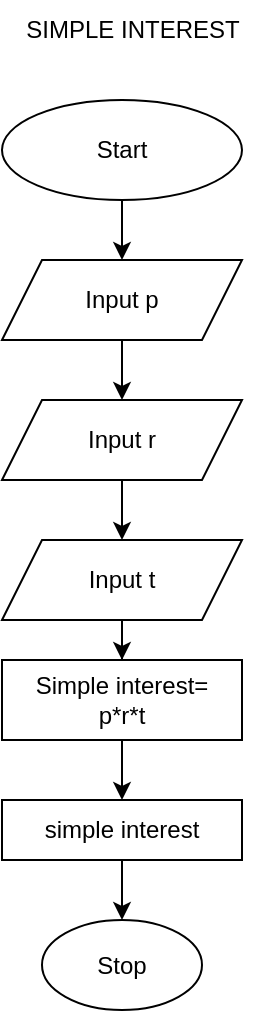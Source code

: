 <mxfile version="22.0.8" type="google">
  <diagram name="Page-1" id="oaZSm0ZiP5a8zgBXpxJr">
    <mxGraphModel dx="1113" dy="1732" grid="1" gridSize="10" guides="1" tooltips="1" connect="1" arrows="1" fold="1" page="1" pageScale="1" pageWidth="850" pageHeight="1100" background="none" math="0" shadow="0">
      <root>
        <mxCell id="0" />
        <mxCell id="1" parent="0" />
        <mxCell id="FMeLuPTHQc0ENURUh_kP-7" value="" style="edgeStyle=orthogonalEdgeStyle;rounded=0;orthogonalLoop=1;jettySize=auto;html=1;" edge="1" parent="1" source="FMeLuPTHQc0ENURUh_kP-2" target="FMeLuPTHQc0ENURUh_kP-6">
          <mxGeometry relative="1" as="geometry" />
        </mxCell>
        <mxCell id="FMeLuPTHQc0ENURUh_kP-2" value="Start" style="ellipse;whiteSpace=wrap;html=1;" vertex="1" parent="1">
          <mxGeometry x="270" y="40" width="120" height="50" as="geometry" />
        </mxCell>
        <mxCell id="FMeLuPTHQc0ENURUh_kP-9" value="" style="edgeStyle=orthogonalEdgeStyle;rounded=0;orthogonalLoop=1;jettySize=auto;html=1;" edge="1" parent="1" source="FMeLuPTHQc0ENURUh_kP-6" target="FMeLuPTHQc0ENURUh_kP-8">
          <mxGeometry relative="1" as="geometry" />
        </mxCell>
        <mxCell id="FMeLuPTHQc0ENURUh_kP-6" value="Input p" style="shape=parallelogram;perimeter=parallelogramPerimeter;whiteSpace=wrap;html=1;fixedSize=1;" vertex="1" parent="1">
          <mxGeometry x="270" y="120" width="120" height="40" as="geometry" />
        </mxCell>
        <mxCell id="FMeLuPTHQc0ENURUh_kP-11" value="" style="edgeStyle=orthogonalEdgeStyle;rounded=0;orthogonalLoop=1;jettySize=auto;html=1;" edge="1" parent="1" source="FMeLuPTHQc0ENURUh_kP-8" target="FMeLuPTHQc0ENURUh_kP-10">
          <mxGeometry relative="1" as="geometry" />
        </mxCell>
        <mxCell id="FMeLuPTHQc0ENURUh_kP-8" value="Input r" style="shape=parallelogram;perimeter=parallelogramPerimeter;whiteSpace=wrap;html=1;fixedSize=1;" vertex="1" parent="1">
          <mxGeometry x="270" y="190" width="120" height="40" as="geometry" />
        </mxCell>
        <mxCell id="FMeLuPTHQc0ENURUh_kP-13" value="" style="edgeStyle=orthogonalEdgeStyle;rounded=0;orthogonalLoop=1;jettySize=auto;html=1;" edge="1" parent="1" source="FMeLuPTHQc0ENURUh_kP-10" target="FMeLuPTHQc0ENURUh_kP-12">
          <mxGeometry relative="1" as="geometry" />
        </mxCell>
        <mxCell id="FMeLuPTHQc0ENURUh_kP-10" value="Input t" style="shape=parallelogram;perimeter=parallelogramPerimeter;whiteSpace=wrap;html=1;fixedSize=1;" vertex="1" parent="1">
          <mxGeometry x="270" y="260" width="120" height="40" as="geometry" />
        </mxCell>
        <mxCell id="FMeLuPTHQc0ENURUh_kP-15" value="" style="edgeStyle=orthogonalEdgeStyle;rounded=0;orthogonalLoop=1;jettySize=auto;html=1;" edge="1" parent="1" source="FMeLuPTHQc0ENURUh_kP-12" target="FMeLuPTHQc0ENURUh_kP-14">
          <mxGeometry relative="1" as="geometry" />
        </mxCell>
        <mxCell id="FMeLuPTHQc0ENURUh_kP-12" value="Simple interest=&lt;br&gt;p*r*t" style="whiteSpace=wrap;html=1;" vertex="1" parent="1">
          <mxGeometry x="270" y="320" width="120" height="40" as="geometry" />
        </mxCell>
        <mxCell id="FMeLuPTHQc0ENURUh_kP-19" value="" style="edgeStyle=orthogonalEdgeStyle;rounded=0;orthogonalLoop=1;jettySize=auto;html=1;" edge="1" parent="1" source="FMeLuPTHQc0ENURUh_kP-14" target="FMeLuPTHQc0ENURUh_kP-18">
          <mxGeometry relative="1" as="geometry" />
        </mxCell>
        <mxCell id="FMeLuPTHQc0ENURUh_kP-14" value="simple interest" style="whiteSpace=wrap;html=1;" vertex="1" parent="1">
          <mxGeometry x="270" y="390" width="120" height="30" as="geometry" />
        </mxCell>
        <mxCell id="FMeLuPTHQc0ENURUh_kP-18" value="Stop" style="ellipse;whiteSpace=wrap;html=1;" vertex="1" parent="1">
          <mxGeometry x="290" y="450" width="80" height="45" as="geometry" />
        </mxCell>
        <mxCell id="FMeLuPTHQc0ENURUh_kP-20" value="SIMPLE INTEREST" style="text;html=1;align=center;verticalAlign=middle;resizable=0;points=[];autosize=1;strokeColor=none;fillColor=none;" vertex="1" parent="1">
          <mxGeometry x="270" y="-10" width="130" height="30" as="geometry" />
        </mxCell>
      </root>
    </mxGraphModel>
  </diagram>
</mxfile>
